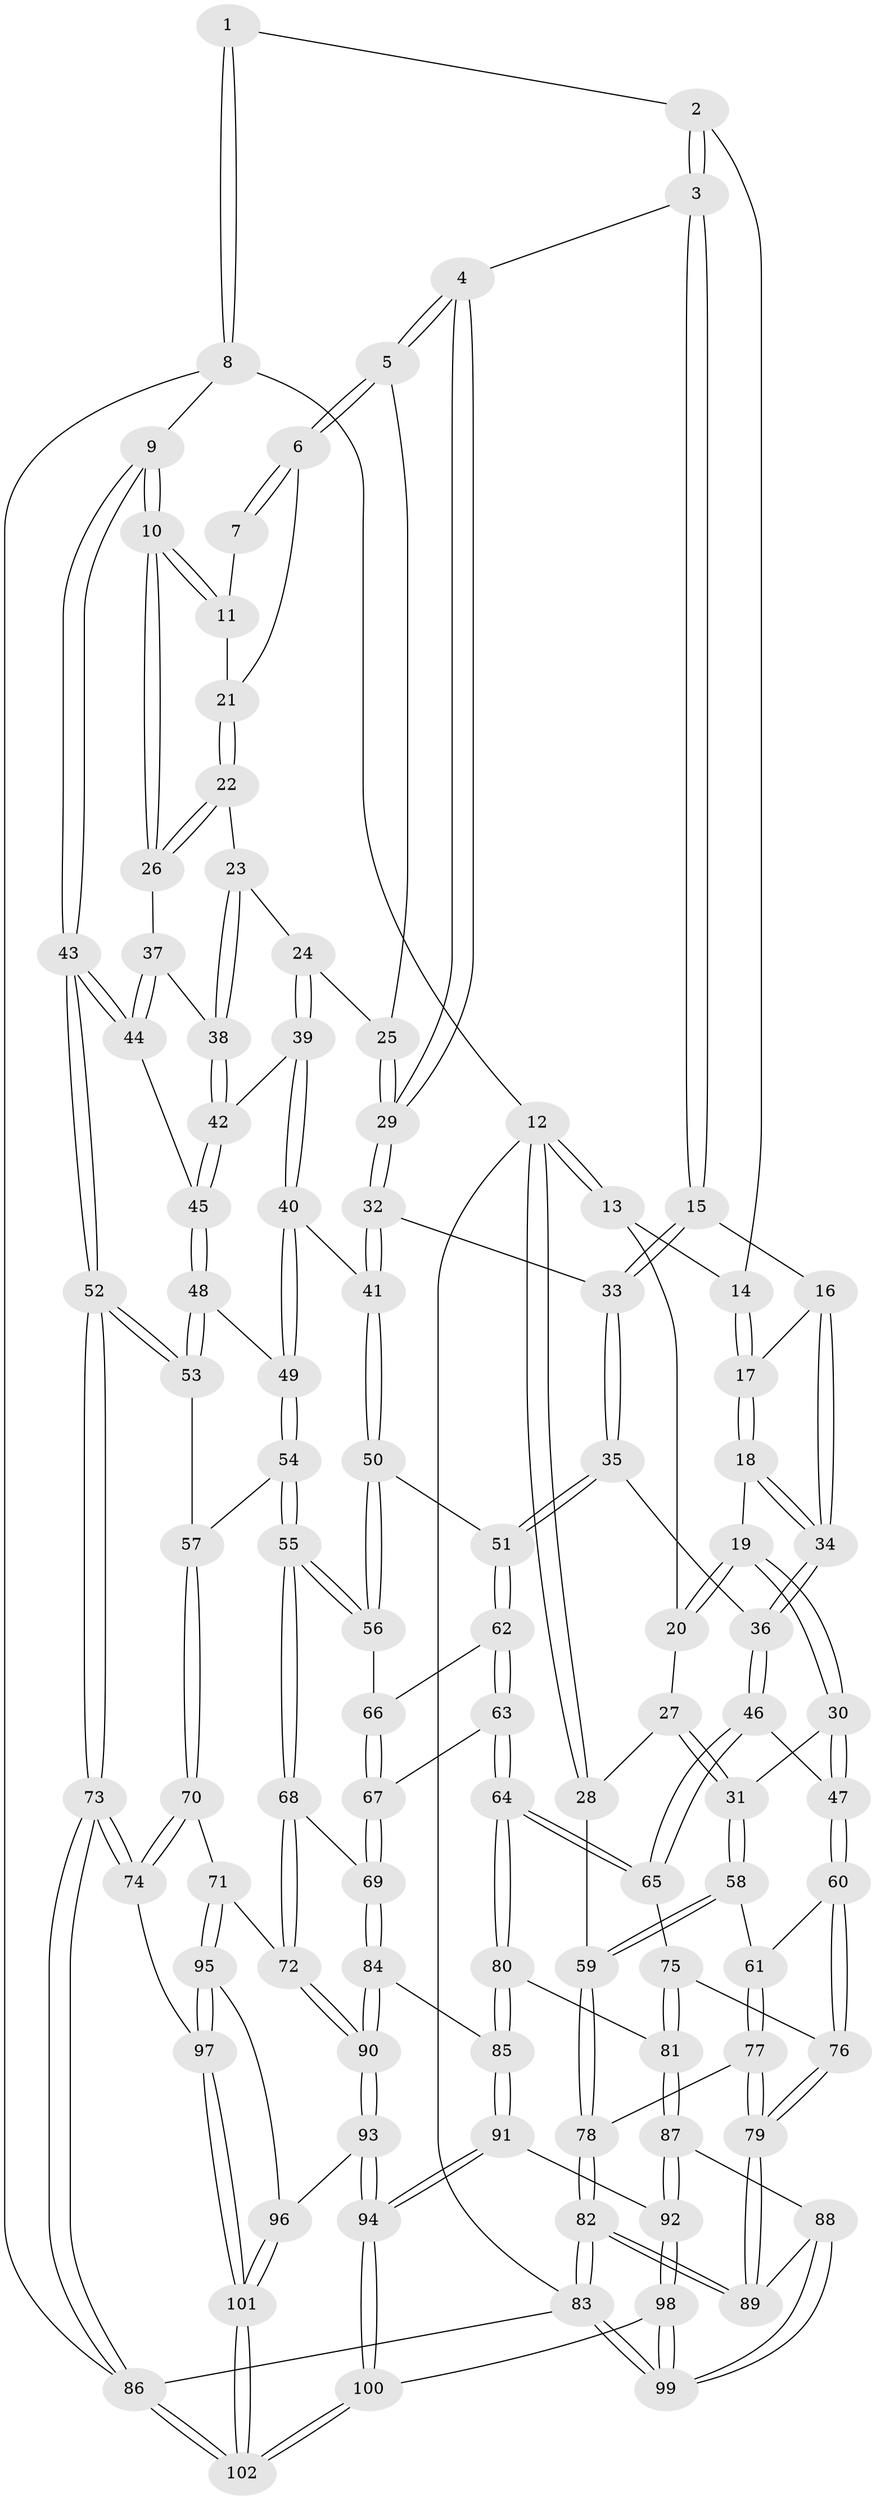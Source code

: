 // Generated by graph-tools (version 1.1) at 2025/11/02/21/25 10:11:13]
// undirected, 102 vertices, 252 edges
graph export_dot {
graph [start="1"]
  node [color=gray90,style=filled];
  1 [pos="+0.8834506595726798+0"];
  2 [pos="+0.4608783338376067+0"];
  3 [pos="+0.5621291822651934+0.12523464517086394"];
  4 [pos="+0.6405282507017326+0.15534475647168736"];
  5 [pos="+0.6998300715344659+0.1378516704478671"];
  6 [pos="+0.7340838488946954+0.11219454240730534"];
  7 [pos="+0.8747620076677067+0"];
  8 [pos="+1+0"];
  9 [pos="+1+0.1735442899418421"];
  10 [pos="+1+0.18369076906980225"];
  11 [pos="+0.8958662938269562+0.08068585181683106"];
  12 [pos="+0+0"];
  13 [pos="+0.12144086730881191+0"];
  14 [pos="+0.31402931283497637+0"];
  15 [pos="+0.5292776259569283+0.16537347231901822"];
  16 [pos="+0.5280813876964411+0.1660416431071697"];
  17 [pos="+0.32189604569302604+0.18722101936485147"];
  18 [pos="+0.29449252798478515+0.23633422411308583"];
  19 [pos="+0.254604172355889+0.2531305285814915"];
  20 [pos="+0.13640912320632662+0.16722931688579437"];
  21 [pos="+0.8709971421228646+0.14926769936132903"];
  22 [pos="+0.8775966691992391+0.16892193729935082"];
  23 [pos="+0.8380909888661484+0.2340709554460066"];
  24 [pos="+0.8190821107862498+0.23866588801370098"];
  25 [pos="+0.7967951952031884+0.22841671821498977"];
  26 [pos="+1+0.21515272922349707"];
  27 [pos="+0.0865450101023293+0.20303221066098842"];
  28 [pos="+0+0.21972745138604854"];
  29 [pos="+0.6784574652662115+0.2871319451457377"];
  30 [pos="+0.2010754714120248+0.39109976866251295"];
  31 [pos="+0.08624777260562981+0.3940789317768907"];
  32 [pos="+0.6818871893536825+0.3202519872986796"];
  33 [pos="+0.5468234852873262+0.3101735873194246"];
  34 [pos="+0.4118488265012272+0.3175671017070413"];
  35 [pos="+0.47999955852061094+0.4213755440019043"];
  36 [pos="+0.4448698583757224+0.4099231786495406"];
  37 [pos="+0.9526092475153727+0.2672539317716543"];
  38 [pos="+0.8771802203802529+0.2849653947742927"];
  39 [pos="+0.7634112761569015+0.33998088564398293"];
  40 [pos="+0.7413023372641069+0.35426814253253075"];
  41 [pos="+0.6896471436056633+0.3365644163884034"];
  42 [pos="+0.8709017614799581+0.3340678336804205"];
  43 [pos="+1+0.46022164107347346"];
  44 [pos="+0.9492151966989124+0.3512872829641268"];
  45 [pos="+0.8951744932762791+0.3681400452157698"];
  46 [pos="+0.2959584211428894+0.47989893700227715"];
  47 [pos="+0.26233576404872205+0.46460434356555735"];
  48 [pos="+0.8831788506087106+0.4170443536496353"];
  49 [pos="+0.7802878089178158+0.43149221672307686"];
  50 [pos="+0.6207477382454281+0.42167180161443746"];
  51 [pos="+0.5064127060682816+0.44506168890795283"];
  52 [pos="+1+0.4725734253711126"];
  53 [pos="+0.9197394449426968+0.46782616461565285"];
  54 [pos="+0.7713649081387831+0.4698465523047379"];
  55 [pos="+0.7217954536550112+0.5277676939763708"];
  56 [pos="+0.694534424786782+0.5153303647867474"];
  57 [pos="+0.8790493235224476+0.5320834146966783"];
  58 [pos="+0.009100612386356767+0.42611569878168815"];
  59 [pos="+0+0.4327504109431414"];
  60 [pos="+0.15024938364522183+0.5819321070091471"];
  61 [pos="+0.11856660618765533+0.5729483147767691"];
  62 [pos="+0.5124903563141455+0.48456928254551346"];
  63 [pos="+0.47431614781277287+0.6152200051420644"];
  64 [pos="+0.4393404167848262+0.6463869794698527"];
  65 [pos="+0.29939796404887975+0.4921642486579878"];
  66 [pos="+0.600690340805761+0.5477178293468076"];
  67 [pos="+0.6110065457130244+0.6402185492504469"];
  68 [pos="+0.7464264058462065+0.6429437555305306"];
  69 [pos="+0.640077098735979+0.6650905328061892"];
  70 [pos="+0.877192524586369+0.6973896593004173"];
  71 [pos="+0.856046330622233+0.7056229567414399"];
  72 [pos="+0.8413754535929733+0.701053294945807"];
  73 [pos="+1+0.6989375288081443"];
  74 [pos="+1+0.7028084336324015"];
  75 [pos="+0.2766315149402895+0.6006329766232857"];
  76 [pos="+0.181911326499497+0.6636750306407716"];
  77 [pos="+0.03239311781421459+0.6423241737651605"];
  78 [pos="+0+0.6164500064769314"];
  79 [pos="+0.17033165057644659+0.7611164599317322"];
  80 [pos="+0.4319605462839794+0.6697549830164211"];
  81 [pos="+0.3539835233751763+0.7223856323836034"];
  82 [pos="+0+1"];
  83 [pos="+0+1"];
  84 [pos="+0.5895715390525921+0.7610921556489137"];
  85 [pos="+0.5299525188375762+0.765219934704435"];
  86 [pos="+1+1"];
  87 [pos="+0.31685772335681317+0.7747035503550422"];
  88 [pos="+0.22089995543900617+0.7768051225523124"];
  89 [pos="+0.17172773759008841+0.7666243660556141"];
  90 [pos="+0.6390281126268134+0.8243231827876089"];
  91 [pos="+0.49753690944461787+0.82401950297481"];
  92 [pos="+0.33489323992669384+0.8031562480722786"];
  93 [pos="+0.6484414948658603+0.8890929466358902"];
  94 [pos="+0.5055816821642453+1"];
  95 [pos="+0.8437218055489754+0.7731935687024449"];
  96 [pos="+0.7455023367097745+0.8925614789194122"];
  97 [pos="+0.8932463980134978+0.9232249824055666"];
  98 [pos="+0.4304129274287923+1"];
  99 [pos="+0.2958805417642546+1"];
  100 [pos="+0.4862413520647256+1"];
  101 [pos="+0.9077498216266935+1"];
  102 [pos="+0.9401478536276819+1"];
  1 -- 2;
  1 -- 8;
  1 -- 8;
  2 -- 3;
  2 -- 3;
  2 -- 14;
  3 -- 4;
  3 -- 15;
  3 -- 15;
  4 -- 5;
  4 -- 5;
  4 -- 29;
  4 -- 29;
  5 -- 6;
  5 -- 6;
  5 -- 25;
  6 -- 7;
  6 -- 7;
  6 -- 21;
  7 -- 11;
  8 -- 9;
  8 -- 12;
  8 -- 86;
  9 -- 10;
  9 -- 10;
  9 -- 43;
  9 -- 43;
  10 -- 11;
  10 -- 11;
  10 -- 26;
  10 -- 26;
  11 -- 21;
  12 -- 13;
  12 -- 13;
  12 -- 28;
  12 -- 28;
  12 -- 83;
  13 -- 14;
  13 -- 20;
  14 -- 17;
  14 -- 17;
  15 -- 16;
  15 -- 33;
  15 -- 33;
  16 -- 17;
  16 -- 34;
  16 -- 34;
  17 -- 18;
  17 -- 18;
  18 -- 19;
  18 -- 34;
  18 -- 34;
  19 -- 20;
  19 -- 20;
  19 -- 30;
  19 -- 30;
  20 -- 27;
  21 -- 22;
  21 -- 22;
  22 -- 23;
  22 -- 26;
  22 -- 26;
  23 -- 24;
  23 -- 38;
  23 -- 38;
  24 -- 25;
  24 -- 39;
  24 -- 39;
  25 -- 29;
  25 -- 29;
  26 -- 37;
  27 -- 28;
  27 -- 31;
  27 -- 31;
  28 -- 59;
  29 -- 32;
  29 -- 32;
  30 -- 31;
  30 -- 47;
  30 -- 47;
  31 -- 58;
  31 -- 58;
  32 -- 33;
  32 -- 41;
  32 -- 41;
  33 -- 35;
  33 -- 35;
  34 -- 36;
  34 -- 36;
  35 -- 36;
  35 -- 51;
  35 -- 51;
  36 -- 46;
  36 -- 46;
  37 -- 38;
  37 -- 44;
  37 -- 44;
  38 -- 42;
  38 -- 42;
  39 -- 40;
  39 -- 40;
  39 -- 42;
  40 -- 41;
  40 -- 49;
  40 -- 49;
  41 -- 50;
  41 -- 50;
  42 -- 45;
  42 -- 45;
  43 -- 44;
  43 -- 44;
  43 -- 52;
  43 -- 52;
  44 -- 45;
  45 -- 48;
  45 -- 48;
  46 -- 47;
  46 -- 65;
  46 -- 65;
  47 -- 60;
  47 -- 60;
  48 -- 49;
  48 -- 53;
  48 -- 53;
  49 -- 54;
  49 -- 54;
  50 -- 51;
  50 -- 56;
  50 -- 56;
  51 -- 62;
  51 -- 62;
  52 -- 53;
  52 -- 53;
  52 -- 73;
  52 -- 73;
  53 -- 57;
  54 -- 55;
  54 -- 55;
  54 -- 57;
  55 -- 56;
  55 -- 56;
  55 -- 68;
  55 -- 68;
  56 -- 66;
  57 -- 70;
  57 -- 70;
  58 -- 59;
  58 -- 59;
  58 -- 61;
  59 -- 78;
  59 -- 78;
  60 -- 61;
  60 -- 76;
  60 -- 76;
  61 -- 77;
  61 -- 77;
  62 -- 63;
  62 -- 63;
  62 -- 66;
  63 -- 64;
  63 -- 64;
  63 -- 67;
  64 -- 65;
  64 -- 65;
  64 -- 80;
  64 -- 80;
  65 -- 75;
  66 -- 67;
  66 -- 67;
  67 -- 69;
  67 -- 69;
  68 -- 69;
  68 -- 72;
  68 -- 72;
  69 -- 84;
  69 -- 84;
  70 -- 71;
  70 -- 74;
  70 -- 74;
  71 -- 72;
  71 -- 95;
  71 -- 95;
  72 -- 90;
  72 -- 90;
  73 -- 74;
  73 -- 74;
  73 -- 86;
  73 -- 86;
  74 -- 97;
  75 -- 76;
  75 -- 81;
  75 -- 81;
  76 -- 79;
  76 -- 79;
  77 -- 78;
  77 -- 79;
  77 -- 79;
  78 -- 82;
  78 -- 82;
  79 -- 89;
  79 -- 89;
  80 -- 81;
  80 -- 85;
  80 -- 85;
  81 -- 87;
  81 -- 87;
  82 -- 83;
  82 -- 83;
  82 -- 89;
  82 -- 89;
  83 -- 99;
  83 -- 99;
  83 -- 86;
  84 -- 85;
  84 -- 90;
  84 -- 90;
  85 -- 91;
  85 -- 91;
  86 -- 102;
  86 -- 102;
  87 -- 88;
  87 -- 92;
  87 -- 92;
  88 -- 89;
  88 -- 99;
  88 -- 99;
  90 -- 93;
  90 -- 93;
  91 -- 92;
  91 -- 94;
  91 -- 94;
  92 -- 98;
  92 -- 98;
  93 -- 94;
  93 -- 94;
  93 -- 96;
  94 -- 100;
  94 -- 100;
  95 -- 96;
  95 -- 97;
  95 -- 97;
  96 -- 101;
  96 -- 101;
  97 -- 101;
  97 -- 101;
  98 -- 99;
  98 -- 99;
  98 -- 100;
  100 -- 102;
  100 -- 102;
  101 -- 102;
  101 -- 102;
}
